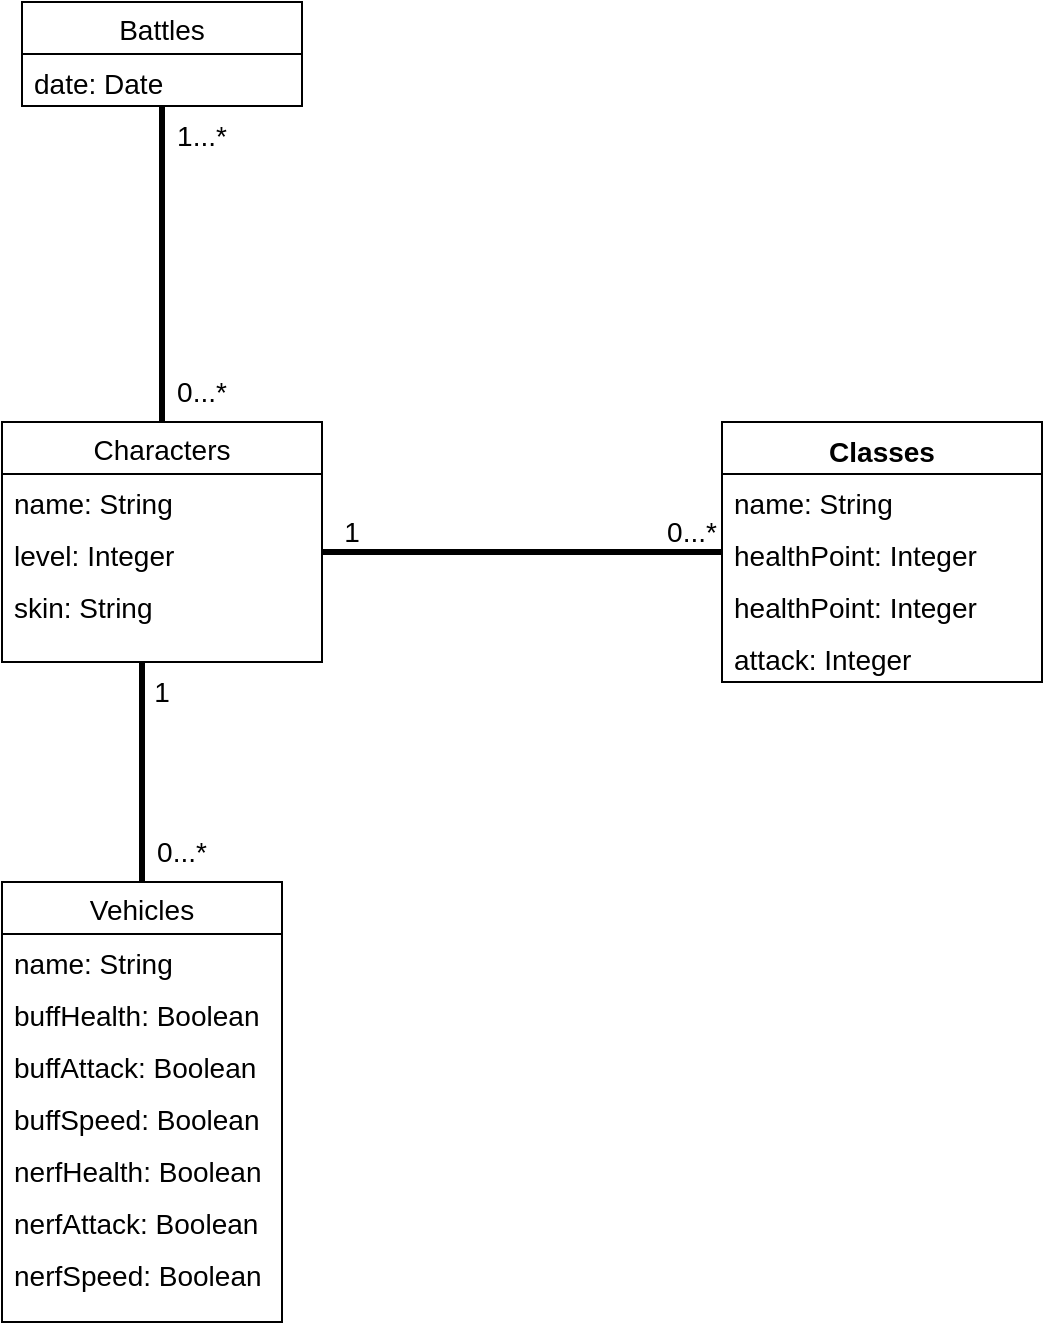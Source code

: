 <mxfile>
    <diagram id="bPbUULocCgM7xCmM5poK" name="Page-1">
        <mxGraphModel dx="557" dy="424" grid="1" gridSize="10" guides="1" tooltips="1" connect="1" arrows="1" fold="1" page="1" pageScale="1" pageWidth="827" pageHeight="1169" math="0" shadow="0">
            <root>
                <mxCell id="0"/>
                <mxCell id="1" parent="0"/>
                <mxCell id="12" value="Characters" style="swimlane;fontStyle=0;childLayout=stackLayout;horizontal=1;startSize=26;fillColor=none;horizontalStack=0;resizeParent=1;resizeParentMax=0;resizeLast=0;collapsible=1;marginBottom=0;fontSize=14;" parent="1" vertex="1">
                    <mxGeometry x="80" y="490" width="160" height="120" as="geometry"/>
                </mxCell>
                <mxCell id="13" value="name: String" style="text;strokeColor=none;fillColor=none;align=left;verticalAlign=top;spacingLeft=4;spacingRight=4;overflow=hidden;rotatable=0;points=[[0,0.5],[1,0.5]];portConstraint=eastwest;fontSize=14;" parent="12" vertex="1">
                    <mxGeometry y="26" width="160" height="26" as="geometry"/>
                </mxCell>
                <mxCell id="14" value="level: Integer" style="text;strokeColor=none;fillColor=none;align=left;verticalAlign=top;spacingLeft=4;spacingRight=4;overflow=hidden;rotatable=0;points=[[0,0.5],[1,0.5]];portConstraint=eastwest;fontSize=14;" parent="12" vertex="1">
                    <mxGeometry y="52" width="160" height="26" as="geometry"/>
                </mxCell>
                <mxCell id="15" value="skin: String" style="text;strokeColor=none;fillColor=none;align=left;verticalAlign=top;spacingLeft=4;spacingRight=4;overflow=hidden;rotatable=0;points=[[0,0.5],[1,0.5]];portConstraint=eastwest;fontSize=14;" parent="12" vertex="1">
                    <mxGeometry y="78" width="160" height="42" as="geometry"/>
                </mxCell>
                <mxCell id="16" value="Classes" style="swimlane;fontStyle=1;align=center;verticalAlign=top;childLayout=stackLayout;horizontal=1;startSize=26;horizontalStack=0;resizeParent=1;resizeParentMax=0;resizeLast=0;collapsible=1;marginBottom=0;fontSize=14;" parent="1" vertex="1">
                    <mxGeometry x="440" y="490" width="160" height="130" as="geometry"/>
                </mxCell>
                <mxCell id="38" value="name: String" style="text;strokeColor=none;fillColor=none;align=left;verticalAlign=top;spacingLeft=4;spacingRight=4;overflow=hidden;rotatable=0;points=[[0,0.5],[1,0.5]];portConstraint=eastwest;fontSize=14;" parent="16" vertex="1">
                    <mxGeometry y="26" width="160" height="26" as="geometry"/>
                </mxCell>
                <mxCell id="46" value="healthPoint: Integer" style="text;strokeColor=none;fillColor=none;align=left;verticalAlign=top;spacingLeft=4;spacingRight=4;overflow=hidden;rotatable=0;points=[[0,0.5],[1,0.5]];portConstraint=eastwest;fontSize=14;" parent="16" vertex="1">
                    <mxGeometry y="52" width="160" height="26" as="geometry"/>
                </mxCell>
                <mxCell id="39" value="healthPoint: Integer" style="text;strokeColor=none;fillColor=none;align=left;verticalAlign=top;spacingLeft=4;spacingRight=4;overflow=hidden;rotatable=0;points=[[0,0.5],[1,0.5]];portConstraint=eastwest;fontSize=14;" parent="16" vertex="1">
                    <mxGeometry y="78" width="160" height="26" as="geometry"/>
                </mxCell>
                <mxCell id="37" value="attack: Integer" style="text;strokeColor=none;fillColor=none;align=left;verticalAlign=top;spacingLeft=4;spacingRight=4;overflow=hidden;rotatable=0;points=[[0,0.5],[1,0.5]];portConstraint=eastwest;fontSize=14;" parent="16" vertex="1">
                    <mxGeometry y="104" width="160" height="26" as="geometry"/>
                </mxCell>
                <mxCell id="20" value="Vehicles" style="swimlane;fontStyle=0;childLayout=stackLayout;horizontal=1;startSize=26;fillColor=none;horizontalStack=0;resizeParent=1;resizeParentMax=0;resizeLast=0;collapsible=1;marginBottom=0;fontSize=14;" parent="1" vertex="1">
                    <mxGeometry x="80" y="720" width="140" height="220" as="geometry"/>
                </mxCell>
                <mxCell id="21" value="name: String" style="text;strokeColor=none;fillColor=none;align=left;verticalAlign=top;spacingLeft=4;spacingRight=4;overflow=hidden;rotatable=0;points=[[0,0.5],[1,0.5]];portConstraint=eastwest;fontSize=14;" parent="20" vertex="1">
                    <mxGeometry y="26" width="140" height="26" as="geometry"/>
                </mxCell>
                <mxCell id="22" value="buffHealth: Boolean" style="text;strokeColor=none;fillColor=none;align=left;verticalAlign=top;spacingLeft=4;spacingRight=4;overflow=hidden;rotatable=0;points=[[0,0.5],[1,0.5]];portConstraint=eastwest;fontSize=14;" parent="20" vertex="1">
                    <mxGeometry y="52" width="140" height="26" as="geometry"/>
                </mxCell>
                <mxCell id="25" value="buffAttack: Boolean" style="text;strokeColor=none;fillColor=none;align=left;verticalAlign=top;spacingLeft=4;spacingRight=4;overflow=hidden;rotatable=0;points=[[0,0.5],[1,0.5]];portConstraint=eastwest;fontSize=14;" parent="20" vertex="1">
                    <mxGeometry y="78" width="140" height="26" as="geometry"/>
                </mxCell>
                <mxCell id="26" value="buffSpeed: Boolean" style="text;strokeColor=none;fillColor=none;align=left;verticalAlign=top;spacingLeft=4;spacingRight=4;overflow=hidden;rotatable=0;points=[[0,0.5],[1,0.5]];portConstraint=eastwest;fontSize=14;" parent="20" vertex="1">
                    <mxGeometry y="104" width="140" height="26" as="geometry"/>
                </mxCell>
                <mxCell id="27" value="nerfHealth: Boolean" style="text;strokeColor=none;fillColor=none;align=left;verticalAlign=top;spacingLeft=4;spacingRight=4;overflow=hidden;rotatable=0;points=[[0,0.5],[1,0.5]];portConstraint=eastwest;fontSize=14;" parent="20" vertex="1">
                    <mxGeometry y="130" width="140" height="26" as="geometry"/>
                </mxCell>
                <mxCell id="28" value="nerfAttack: Boolean" style="text;strokeColor=none;fillColor=none;align=left;verticalAlign=top;spacingLeft=4;spacingRight=4;overflow=hidden;rotatable=0;points=[[0,0.5],[1,0.5]];portConstraint=eastwest;fontSize=14;" parent="20" vertex="1">
                    <mxGeometry y="156" width="140" height="26" as="geometry"/>
                </mxCell>
                <mxCell id="23" value="nerfSpeed: Boolean&#10;" style="text;strokeColor=none;fillColor=none;align=left;verticalAlign=top;spacingLeft=4;spacingRight=4;overflow=hidden;rotatable=0;points=[[0,0.5],[1,0.5]];portConstraint=eastwest;fontSize=14;" parent="20" vertex="1">
                    <mxGeometry y="182" width="140" height="38" as="geometry"/>
                </mxCell>
                <mxCell id="29" value="Battles" style="swimlane;fontStyle=0;childLayout=stackLayout;horizontal=1;startSize=26;fillColor=none;horizontalStack=0;resizeParent=1;resizeParentMax=0;resizeLast=0;collapsible=1;marginBottom=0;fontSize=14;" parent="1" vertex="1">
                    <mxGeometry x="90" y="280" width="140" height="52" as="geometry"/>
                </mxCell>
                <mxCell id="30" value="date: Date" style="text;strokeColor=none;fillColor=none;align=left;verticalAlign=top;spacingLeft=4;spacingRight=4;overflow=hidden;rotatable=0;points=[[0,0.5],[1,0.5]];portConstraint=eastwest;fontSize=14;" parent="29" vertex="1">
                    <mxGeometry y="26" width="140" height="26" as="geometry"/>
                </mxCell>
                <mxCell id="44" value="" style="endArrow=none;startArrow=none;endFill=0;startFill=0;endSize=8;html=1;verticalAlign=bottom;labelBackgroundColor=none;strokeWidth=3;fontSize=14;exitX=1;exitY=0.5;exitDx=0;exitDy=0;entryX=0;entryY=0.5;entryDx=0;entryDy=0;" parent="1" source="14" target="46" edge="1">
                    <mxGeometry width="160" relative="1" as="geometry">
                        <mxPoint x="320" y="303.5" as="sourcePoint"/>
                        <mxPoint x="480" y="303.5" as="targetPoint"/>
                    </mxGeometry>
                </mxCell>
                <mxCell id="47" value="1" style="text;html=1;strokeColor=none;fillColor=none;align=center;verticalAlign=middle;whiteSpace=wrap;rounded=0;fontSize=14;" parent="1" vertex="1">
                    <mxGeometry x="240" y="530" width="30" height="30" as="geometry"/>
                </mxCell>
                <mxCell id="48" value="0...*" style="text;html=1;strokeColor=none;fillColor=none;align=center;verticalAlign=middle;whiteSpace=wrap;rounded=0;fontSize=14;" parent="1" vertex="1">
                    <mxGeometry x="160" y="460" width="40" height="30" as="geometry"/>
                </mxCell>
                <mxCell id="51" value="" style="endArrow=none;startArrow=none;endFill=0;startFill=0;endSize=8;html=1;verticalAlign=bottom;labelBackgroundColor=none;strokeWidth=3;fontSize=14;exitX=0.5;exitY=0;exitDx=0;exitDy=0;" parent="1" source="12" target="29" edge="1">
                    <mxGeometry width="160" relative="1" as="geometry">
                        <mxPoint x="80" y="420" as="sourcePoint"/>
                        <mxPoint x="280" y="380" as="targetPoint"/>
                    </mxGeometry>
                </mxCell>
                <mxCell id="54" value="1...*" style="text;html=1;strokeColor=none;fillColor=none;align=center;verticalAlign=middle;whiteSpace=wrap;rounded=0;fontSize=14;" parent="1" vertex="1">
                    <mxGeometry x="160" y="332" width="40" height="30" as="geometry"/>
                </mxCell>
                <mxCell id="55" value="" style="endArrow=none;startArrow=none;endFill=0;startFill=0;endSize=8;html=1;verticalAlign=bottom;labelBackgroundColor=none;strokeWidth=3;fontSize=14;" parent="1" source="20" edge="1">
                    <mxGeometry width="160" relative="1" as="geometry">
                        <mxPoint x="80" y="680" as="sourcePoint"/>
                        <mxPoint x="150" y="610" as="targetPoint"/>
                    </mxGeometry>
                </mxCell>
                <mxCell id="56" value="1" style="text;html=1;strokeColor=none;fillColor=none;align=center;verticalAlign=middle;whiteSpace=wrap;rounded=0;fontSize=14;" parent="1" vertex="1">
                    <mxGeometry x="140" y="610" width="40" height="30" as="geometry"/>
                </mxCell>
                <mxCell id="57" value="0...*" style="text;html=1;strokeColor=none;fillColor=none;align=center;verticalAlign=middle;whiteSpace=wrap;rounded=0;fontSize=14;" parent="1" vertex="1">
                    <mxGeometry x="150" y="690" width="40" height="30" as="geometry"/>
                </mxCell>
                <mxCell id="58" value="0...*" style="text;html=1;strokeColor=none;fillColor=none;align=center;verticalAlign=middle;whiteSpace=wrap;rounded=0;fontSize=14;" parent="1" vertex="1">
                    <mxGeometry x="410" y="530" width="30" height="30" as="geometry"/>
                </mxCell>
            </root>
        </mxGraphModel>
    </diagram>
</mxfile>